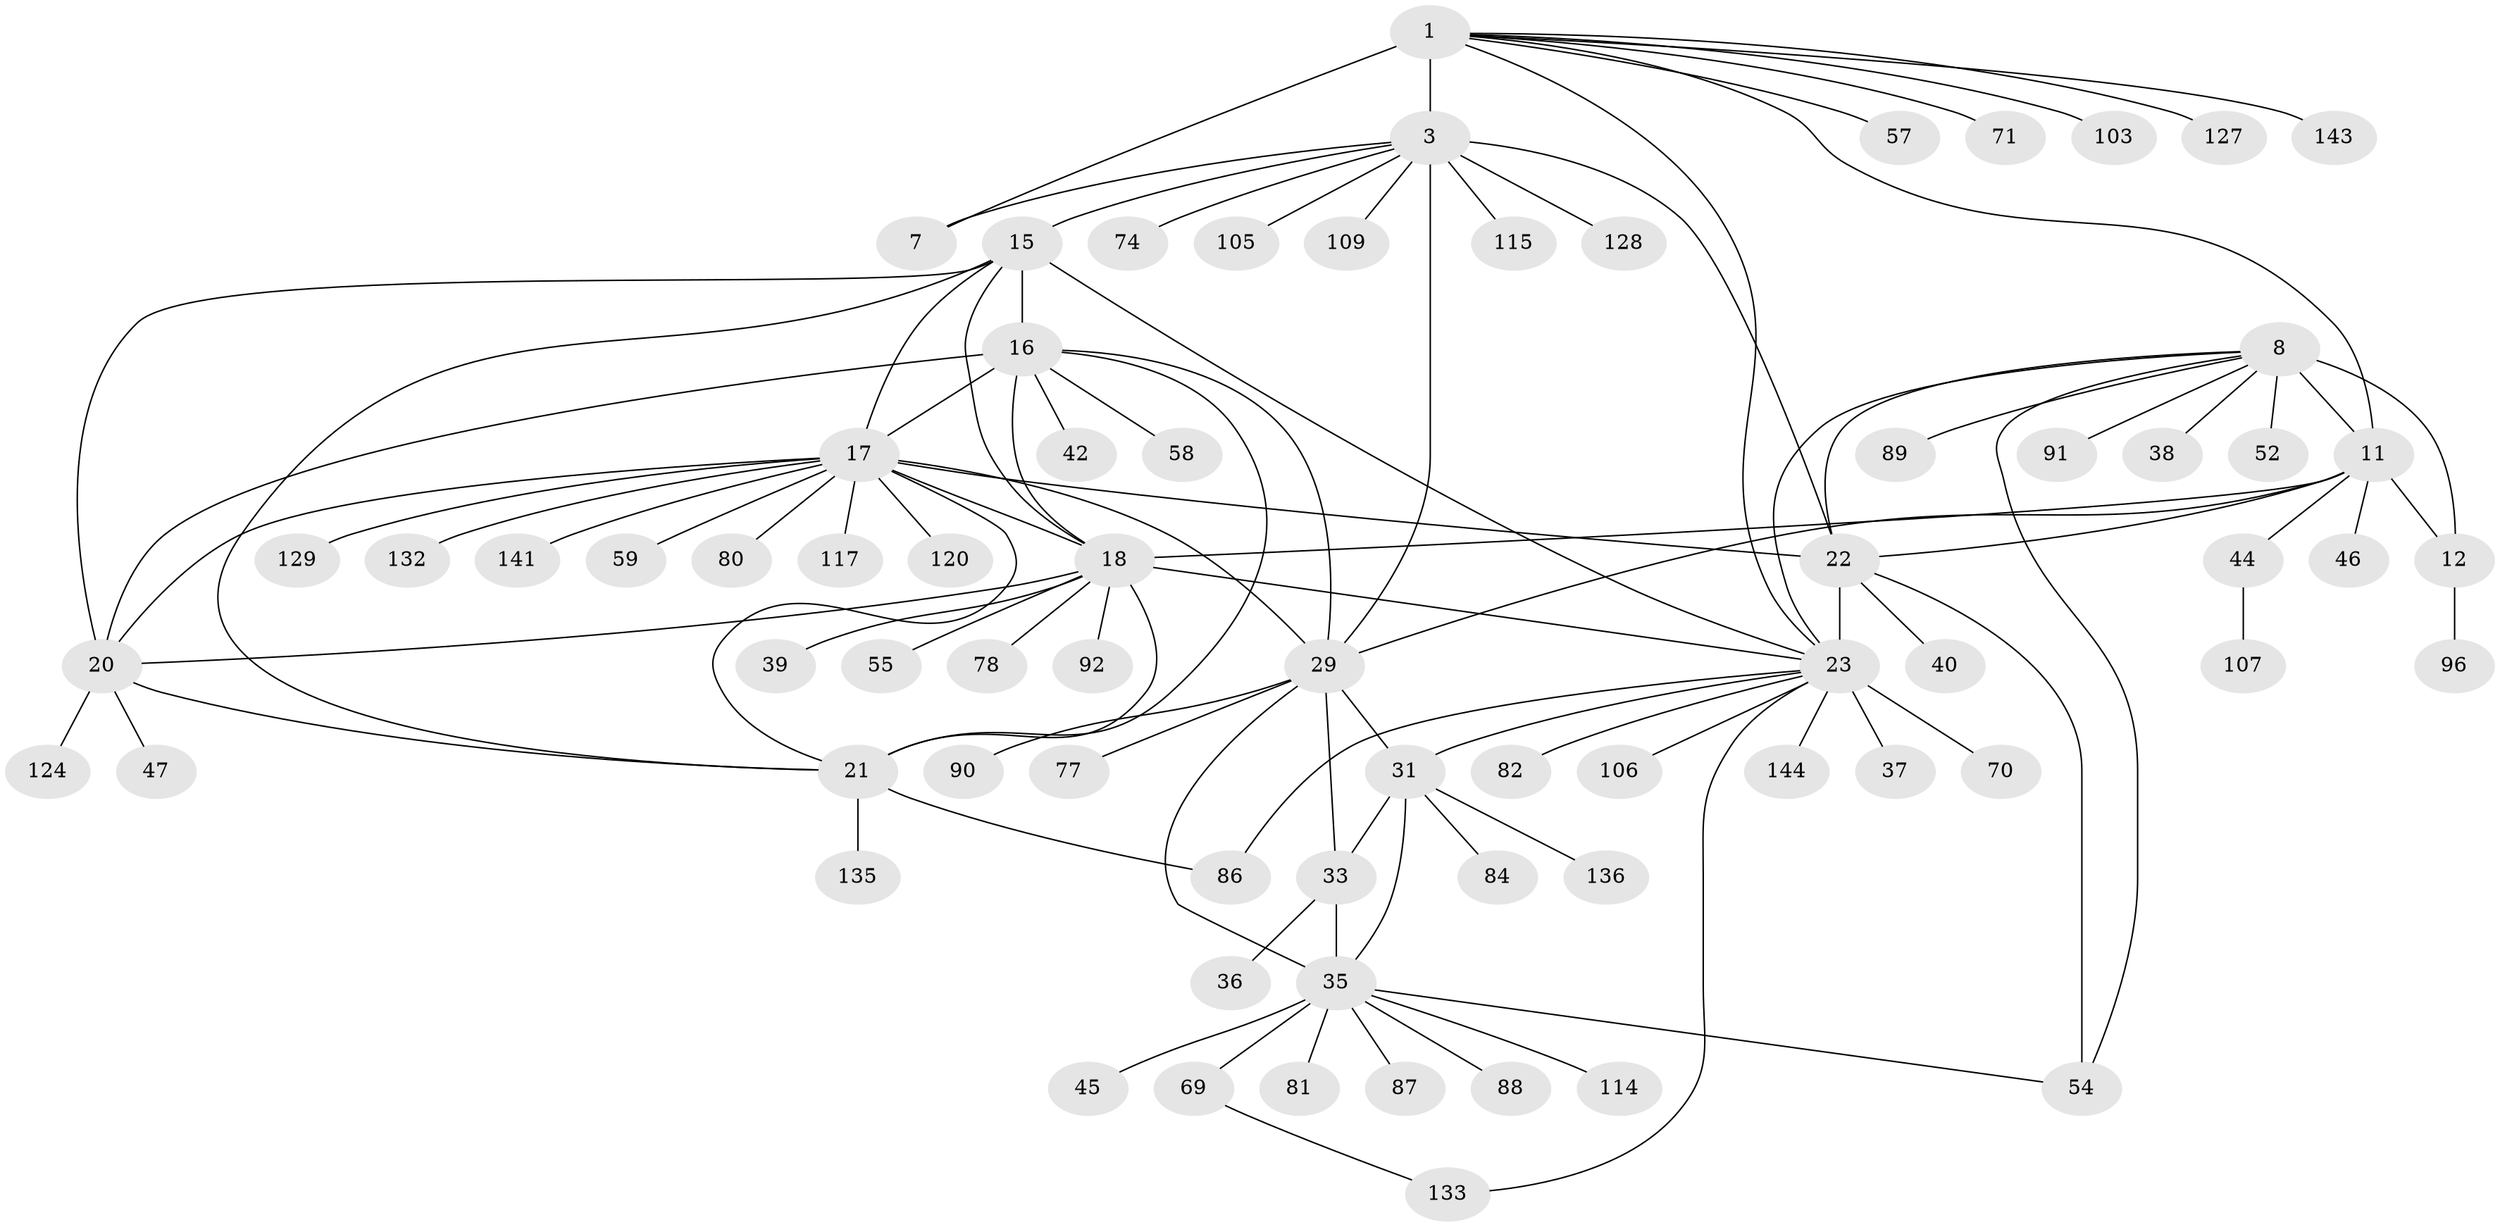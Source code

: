 // original degree distribution, {10: 0.020689655172413793, 7: 0.027586206896551724, 12: 0.020689655172413793, 9: 0.0896551724137931, 11: 0.013793103448275862, 8: 0.027586206896551724, 13: 0.013793103448275862, 15: 0.006896551724137931, 6: 0.013793103448275862, 14: 0.006896551724137931, 2: 0.16551724137931034, 1: 0.5586206896551724, 3: 0.034482758620689655}
// Generated by graph-tools (version 1.1) at 2025/19/03/04/25 18:19:35]
// undirected, 72 vertices, 102 edges
graph export_dot {
graph [start="1"]
  node [color=gray90,style=filled];
  1 [super="+2+5+67+111+119+131"];
  3 [super="+4"];
  7 [super="+123+56"];
  8 [super="+13+75+9+95+10"];
  11 [super="+14"];
  12;
  15 [super="+100"];
  16;
  17;
  18 [super="+19+50"];
  20;
  21 [super="+53"];
  22 [super="+142+97+24"];
  23 [super="+27+26"];
  29 [super="+66+68+30+94+32+64"];
  31;
  33 [super="+108+34"];
  35;
  36 [super="+63"];
  37;
  38 [super="+48"];
  39;
  40;
  42 [super="+139+60"];
  44;
  45;
  46;
  47;
  52 [super="+83"];
  54;
  55;
  57 [super="+130+85"];
  58;
  59;
  69;
  70;
  71;
  74;
  77;
  78;
  80;
  81;
  82;
  84;
  86 [super="+112"];
  87;
  88 [super="+102"];
  89 [super="+99"];
  90;
  91;
  92;
  96;
  103;
  105;
  106;
  107;
  109;
  114;
  115;
  117;
  120;
  124;
  127;
  128;
  129;
  132;
  133;
  135;
  136;
  141;
  143;
  144;
  1 -- 3 [weight=8];
  1 -- 7 [weight=4];
  1 -- 103;
  1 -- 11;
  1 -- 71;
  1 -- 143;
  1 -- 57;
  1 -- 127;
  1 -- 23;
  3 -- 7 [weight=2];
  3 -- 15;
  3 -- 29 [weight=2];
  3 -- 74;
  3 -- 109;
  3 -- 115;
  3 -- 128;
  3 -- 22;
  3 -- 105;
  8 -- 11 [weight=8];
  8 -- 12 [weight=4];
  8 -- 52;
  8 -- 54;
  8 -- 89;
  8 -- 91;
  8 -- 23 [weight=3];
  8 -- 38;
  8 -- 22;
  11 -- 12 [weight=2];
  11 -- 44;
  11 -- 46;
  11 -- 18;
  11 -- 22;
  11 -- 29;
  12 -- 96;
  15 -- 16;
  15 -- 17;
  15 -- 18 [weight=2];
  15 -- 20;
  15 -- 21;
  15 -- 23;
  16 -- 17;
  16 -- 18 [weight=2];
  16 -- 20;
  16 -- 21;
  16 -- 42;
  16 -- 58;
  16 -- 29;
  17 -- 18 [weight=2];
  17 -- 20;
  17 -- 21;
  17 -- 59;
  17 -- 80;
  17 -- 117;
  17 -- 120;
  17 -- 129;
  17 -- 132;
  17 -- 141;
  17 -- 29;
  17 -- 22;
  18 -- 20 [weight=2];
  18 -- 21 [weight=2];
  18 -- 39;
  18 -- 78;
  18 -- 55;
  18 -- 92;
  18 -- 23;
  20 -- 21;
  20 -- 47;
  20 -- 124;
  21 -- 86;
  21 -- 135;
  22 -- 23 [weight=12];
  22 -- 54;
  22 -- 40;
  23 -- 37;
  23 -- 133;
  23 -- 106;
  23 -- 144;
  23 -- 31;
  23 -- 82;
  23 -- 70;
  23 -- 86;
  29 -- 31 [weight=3];
  29 -- 33 [weight=6];
  29 -- 35 [weight=3];
  29 -- 77;
  29 -- 90;
  31 -- 33 [weight=2];
  31 -- 35;
  31 -- 84;
  31 -- 136;
  33 -- 35 [weight=2];
  33 -- 36;
  35 -- 45;
  35 -- 54;
  35 -- 69;
  35 -- 81;
  35 -- 87;
  35 -- 88;
  35 -- 114;
  44 -- 107;
  69 -- 133;
}
